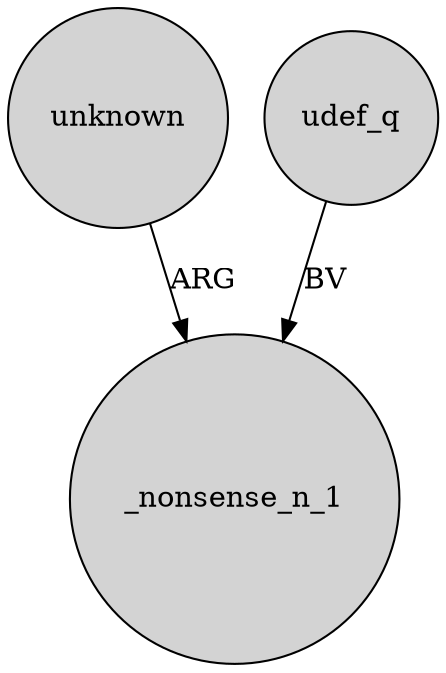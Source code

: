 digraph {
	node [shape=circle style=filled]
	unknown -> _nonsense_n_1 [label=ARG]
	udef_q -> _nonsense_n_1 [label=BV]
}
